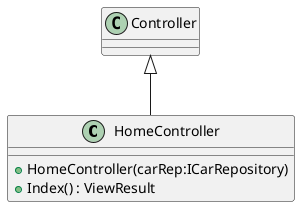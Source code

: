 @startuml
class HomeController {
    + HomeController(carRep:ICarRepository)
    + Index() : ViewResult
}
Controller <|-- HomeController
@enduml
